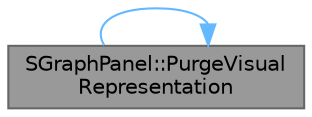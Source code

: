 digraph "SGraphPanel::PurgeVisualRepresentation"
{
 // INTERACTIVE_SVG=YES
 // LATEX_PDF_SIZE
  bgcolor="transparent";
  edge [fontname=Helvetica,fontsize=10,labelfontname=Helvetica,labelfontsize=10];
  node [fontname=Helvetica,fontsize=10,shape=box,height=0.2,width=0.4];
  rankdir="LR";
  Node1 [id="Node000001",label="SGraphPanel::PurgeVisual\lRepresentation",height=0.2,width=0.4,color="gray40", fillcolor="grey60", style="filled", fontcolor="black",tooltip="Purges the existing visual representation (typically followed by an Update call in the next tick)"];
  Node1 -> Node1 [id="edge1_Node000001_Node000001",color="steelblue1",style="solid",tooltip=" "];
}
